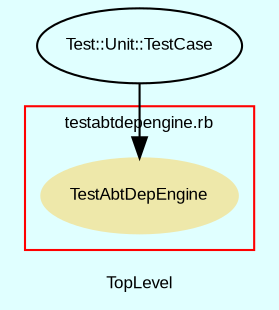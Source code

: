 digraph TopLevel {
    compound = true
    bgcolor = lightcyan1
    fontname = Arial
    fontsize = 8
    label = "TopLevel"
    node [
        fontname = Arial,
        fontsize = 8,
        color = black
    ]

    subgraph cluster_10 {
        fontname = Arial
        color = red
        label = "testabtdepengine.rb"
        TestAbtDepEngine [
            fontcolor = black,
            URL = "classes/TestAbtDepEngine.html",
            shape = ellipse,
            color = palegoldenrod,
            style = filled,
            label = "TestAbtDepEngine"
        ]

    }

    Test__Unit__TestCase [
        URL = "classes/Test/Unit/TestCase.html",
        label = "Test::Unit::TestCase"
    ]

    Test__Unit__TestCase -> TestAbtDepEngine [

    ]

}

